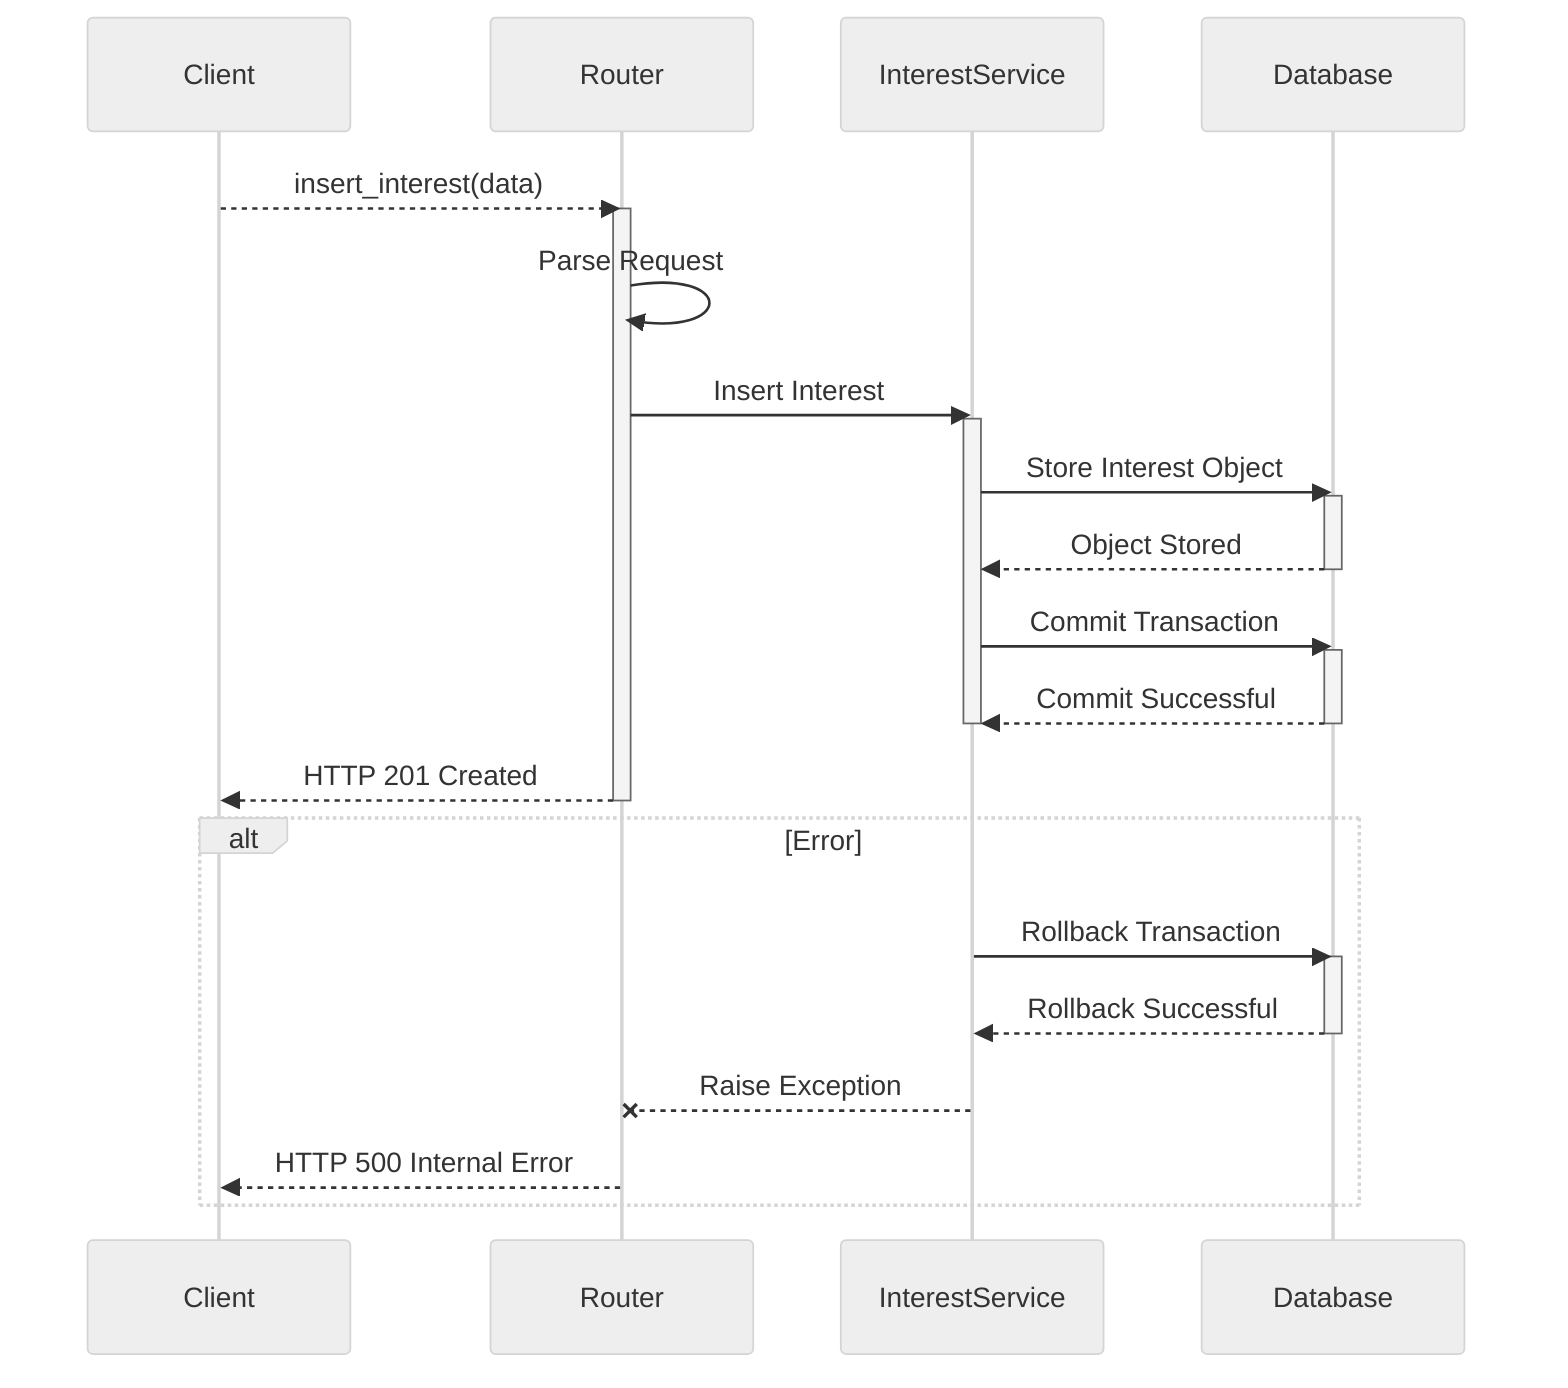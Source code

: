 %%{init: {'theme': 'neutral', 'themeVariables': {'actorFontSize': 24, 'messageFontSize': 24, 'noteFontSize': 24}}}%%
sequenceDiagram
    participant Client
    participant Router
    participant InterestService
    participant Database

    Client-->>Router: insert_interest(data)
    activate Router
    Router->>Router: Parse Request

    Router->>InterestService: Insert Interest
    activate InterestService

    InterestService->>Database: Store Interest Object
    activate Database
    Database-->>InterestService: Object Stored
    deactivate Database

    InterestService->>Database: Commit Transaction
    activate Database
    Database-->>InterestService: Commit Successful
    deactivate Database

    deactivate InterestService
    Router-->>Client: HTTP 201 Created
    deactivate Router

    alt Error
        InterestService->>Database: Rollback Transaction
        activate Database
        Database-->>InterestService: Rollback Successful
        deactivate Database
        InterestService--xRouter: Raise Exception
        Router-->>Client: HTTP 500 Internal Error
    end